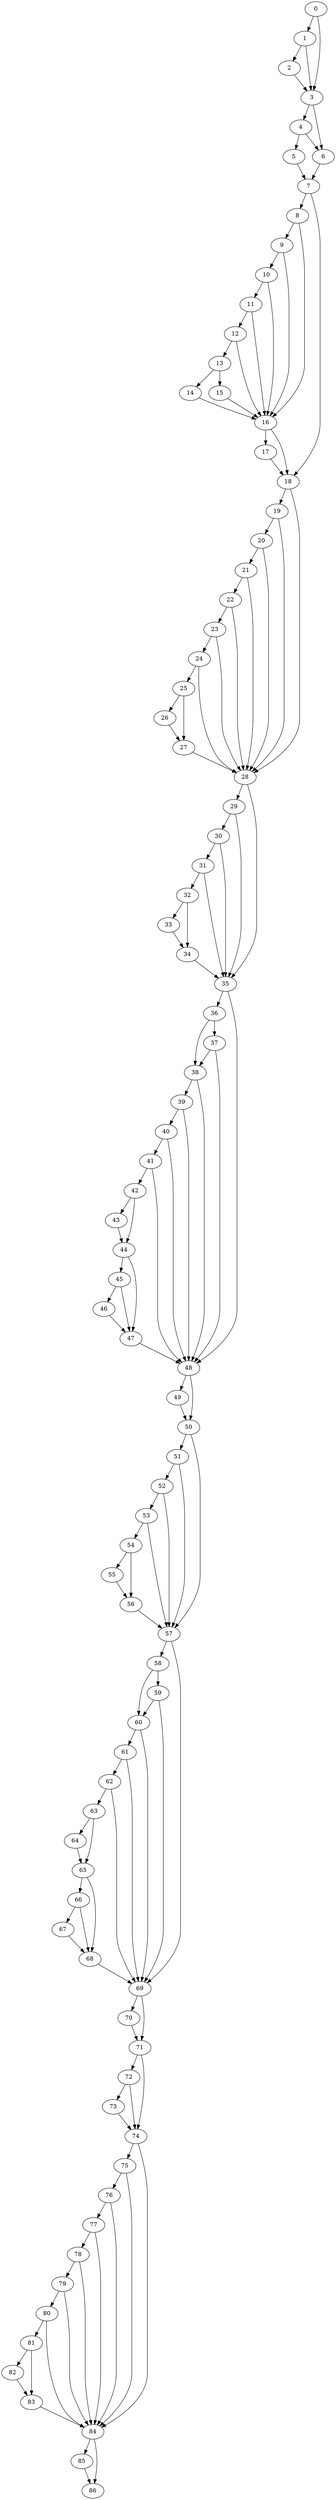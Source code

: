 digraph {
	0
	1
	2
	3
	4
	5
	6
	7
	8
	9
	10
	11
	12
	13
	14
	15
	16
	17
	18
	19
	20
	21
	22
	23
	24
	25
	26
	27
	28
	29
	30
	31
	32
	33
	34
	35
	36
	37
	38
	39
	40
	41
	42
	43
	44
	45
	46
	47
	48
	49
	50
	51
	52
	53
	54
	55
	56
	57
	58
	59
	60
	61
	62
	63
	64
	65
	66
	67
	68
	69
	70
	71
	72
	73
	74
	75
	76
	77
	78
	79
	80
	81
	82
	83
	84
	85
	86
	55 -> 56
	54 -> 56
	68 -> 69
	57 -> 69
	59 -> 69
	60 -> 69
	61 -> 69
	62 -> 69
	81 -> 83
	82 -> 83
	84 -> 85
	84 -> 86
	85 -> 86
	19 -> 20
	20 -> 21
	25 -> 27
	26 -> 27
	50 -> 51
	76 -> 77
	30 -> 31
	66 -> 67
	74 -> 75
	62 -> 63
	1 -> 2
	49 -> 50
	48 -> 50
	79 -> 80
	22 -> 23
	23 -> 24
	38 -> 39
	39 -> 40
	48 -> 49
	13 -> 15
	9 -> 16
	10 -> 16
	11 -> 16
	12 -> 16
	14 -> 16
	15 -> 16
	8 -> 16
	7 -> 18
	16 -> 18
	17 -> 18
	69 -> 71
	70 -> 71
	76 -> 84
	77 -> 84
	78 -> 84
	79 -> 84
	80 -> 84
	83 -> 84
	74 -> 84
	75 -> 84
	53 -> 54
	59 -> 60
	58 -> 60
	61 -> 62
	0 -> 3
	1 -> 3
	2 -> 3
	16 -> 17
	44 -> 45
	13 -> 14
	80 -> 81
	40 -> 41
	42 -> 43
	52 -> 53
	65 -> 66
	3 -> 4
	24 -> 25
	81 -> 82
	9 -> 10
	44 -> 47
	45 -> 47
	46 -> 47
	72 -> 73
	45 -> 46
	39 -> 48
	40 -> 48
	41 -> 48
	47 -> 48
	35 -> 48
	37 -> 48
	38 -> 48
	60 -> 61
	71 -> 74
	72 -> 74
	73 -> 74
	77 -> 78
	5 -> 7
	6 -> 7
	7 -> 8
	31 -> 32
	51 -> 52
	63 -> 64
	63 -> 65
	64 -> 65
	8 -> 9
	25 -> 26
	28 -> 35
	29 -> 35
	30 -> 35
	31 -> 35
	34 -> 35
	29 -> 30
	71 -> 72
	4 -> 5
	3 -> 6
	4 -> 6
	12 -> 13
	36 -> 38
	37 -> 38
	41 -> 42
	42 -> 44
	43 -> 44
	54 -> 55
	58 -> 59
	0 -> 1
	18 -> 19
	32 -> 33
	69 -> 70
	36 -> 37
	57 -> 58
	67 -> 68
	65 -> 68
	66 -> 68
	78 -> 79
	10 -> 11
	28 -> 29
	35 -> 36
	32 -> 34
	33 -> 34
	50 -> 57
	51 -> 57
	52 -> 57
	53 -> 57
	56 -> 57
	75 -> 76
	11 -> 12
	21 -> 22
	20 -> 28
	21 -> 28
	22 -> 28
	23 -> 28
	24 -> 28
	27 -> 28
	18 -> 28
	19 -> 28
}
